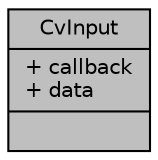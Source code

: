 digraph "CvInput"
{
 // LATEX_PDF_SIZE
  edge [fontname="Helvetica",fontsize="10",labelfontname="Helvetica",labelfontsize="10"];
  node [fontname="Helvetica",fontsize="10",shape=record];
  Node1 [label="{CvInput\n|+ callback\l+ data\l|}",height=0.2,width=0.4,color="black", fillcolor="grey75", style="filled", fontcolor="black",tooltip=" "];
}
